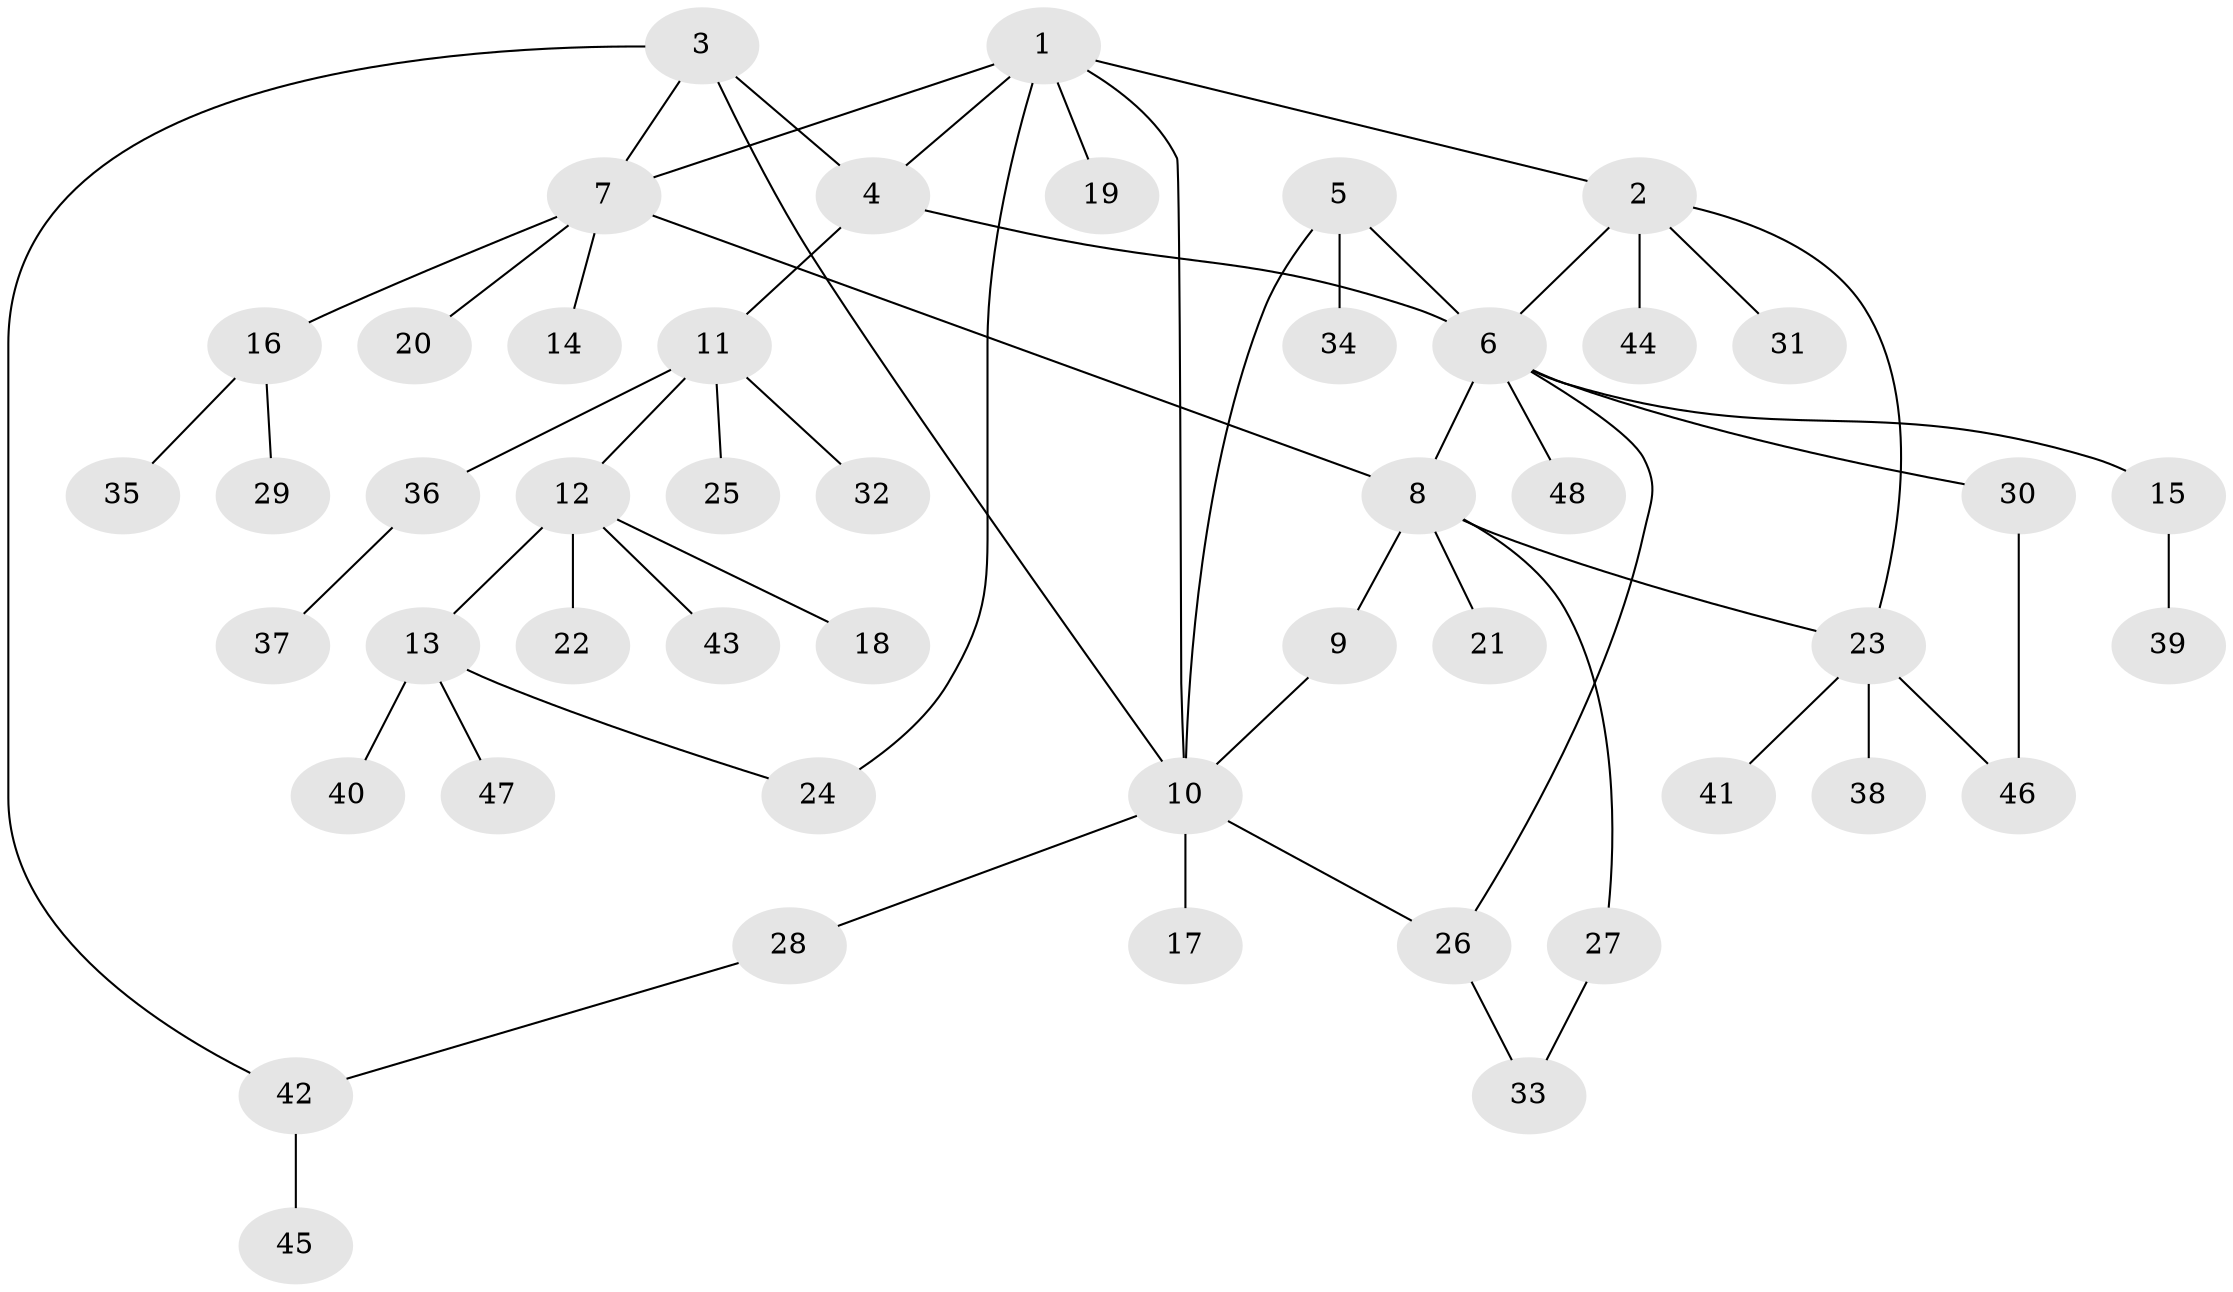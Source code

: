 // coarse degree distribution, {6: 0.1, 5: 0.1, 4: 0.1, 2: 0.2, 3: 0.2, 1: 0.25, 7: 0.05}
// Generated by graph-tools (version 1.1) at 2025/37/03/04/25 23:37:33]
// undirected, 48 vertices, 59 edges
graph export_dot {
  node [color=gray90,style=filled];
  1;
  2;
  3;
  4;
  5;
  6;
  7;
  8;
  9;
  10;
  11;
  12;
  13;
  14;
  15;
  16;
  17;
  18;
  19;
  20;
  21;
  22;
  23;
  24;
  25;
  26;
  27;
  28;
  29;
  30;
  31;
  32;
  33;
  34;
  35;
  36;
  37;
  38;
  39;
  40;
  41;
  42;
  43;
  44;
  45;
  46;
  47;
  48;
  1 -- 2;
  1 -- 4;
  1 -- 7;
  1 -- 10;
  1 -- 19;
  1 -- 24;
  2 -- 6;
  2 -- 23;
  2 -- 31;
  2 -- 44;
  3 -- 4;
  3 -- 7;
  3 -- 10;
  3 -- 42;
  4 -- 6;
  4 -- 11;
  5 -- 6;
  5 -- 10;
  5 -- 34;
  6 -- 8;
  6 -- 15;
  6 -- 26;
  6 -- 30;
  6 -- 48;
  7 -- 8;
  7 -- 14;
  7 -- 16;
  7 -- 20;
  8 -- 9;
  8 -- 21;
  8 -- 23;
  8 -- 27;
  9 -- 10;
  10 -- 17;
  10 -- 26;
  10 -- 28;
  11 -- 12;
  11 -- 25;
  11 -- 32;
  11 -- 36;
  12 -- 13;
  12 -- 18;
  12 -- 22;
  12 -- 43;
  13 -- 24;
  13 -- 40;
  13 -- 47;
  15 -- 39;
  16 -- 29;
  16 -- 35;
  23 -- 38;
  23 -- 41;
  23 -- 46;
  26 -- 33;
  27 -- 33;
  28 -- 42;
  30 -- 46;
  36 -- 37;
  42 -- 45;
}
